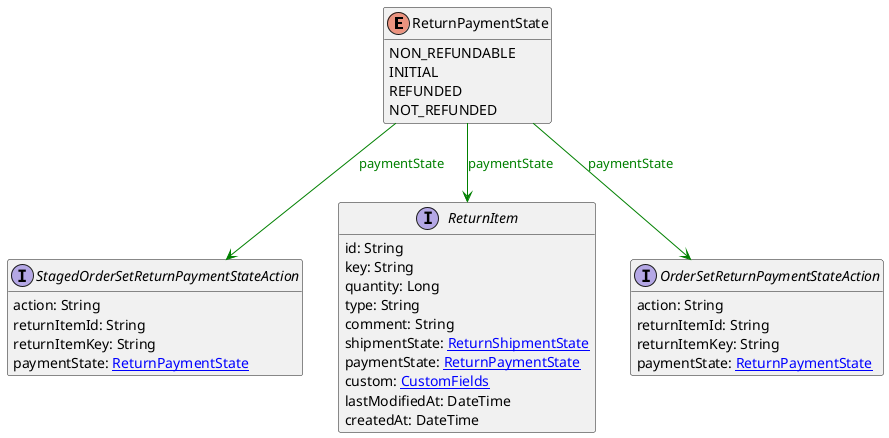 @startuml

hide methods
enum ReturnPaymentState {
    NON_REFUNDABLE
    INITIAL
    REFUNDED
    NOT_REFUNDED
}
interface StagedOrderSetReturnPaymentStateAction [[StagedOrderSetReturnPaymentStateAction.svg]]  {
    action: String
    returnItemId: String
    returnItemKey: String
    paymentState: [[ReturnPaymentState.svg ReturnPaymentState]]
}
interface ReturnItem [[ReturnItem.svg]]  {
    id: String
    key: String
    quantity: Long
    type: String
    comment: String
    shipmentState: [[ReturnShipmentState.svg ReturnShipmentState]]
    paymentState: [[ReturnPaymentState.svg ReturnPaymentState]]
    custom: [[CustomFields.svg CustomFields]]
    lastModifiedAt: DateTime
    createdAt: DateTime
}
interface OrderSetReturnPaymentStateAction [[OrderSetReturnPaymentStateAction.svg]]  {
    action: String
    returnItemId: String
    returnItemKey: String
    paymentState: [[ReturnPaymentState.svg ReturnPaymentState]]
}
ReturnPaymentState --> StagedOrderSetReturnPaymentStateAction #green;text:green : "paymentState"
ReturnPaymentState --> ReturnItem #green;text:green : "paymentState"
ReturnPaymentState --> OrderSetReturnPaymentStateAction #green;text:green : "paymentState"
@enduml

